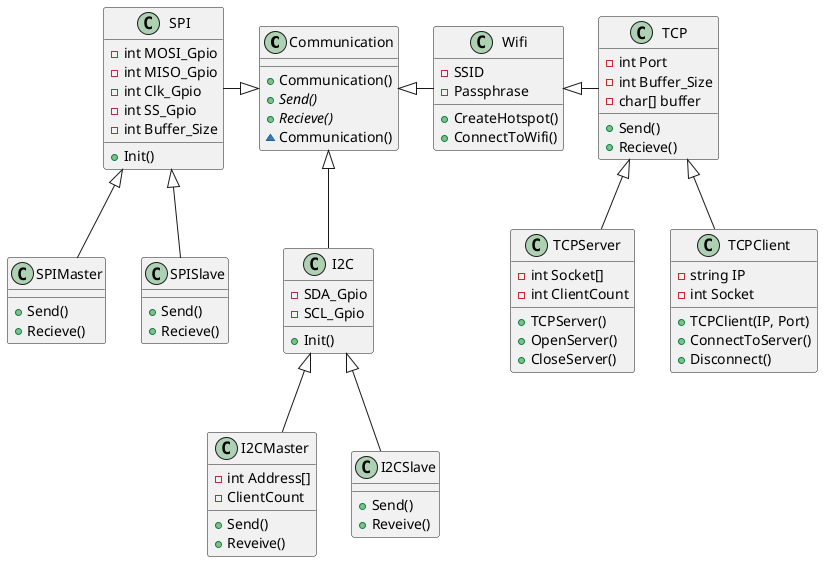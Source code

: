 @startuml
class Communication{
    +Communication() 
    +Send() {abstract}
    +Recieve() {abstract}
    ~Communication()
}
class Wifi{
    +CreateHotspot()
    +ConnectToWifi()
    -SSID
    -Passphrase
}
class TCP{
    +Send() 
    +Recieve()
    -int Port
    -int Buffer_Size
    -char[] buffer
}
class TCPClient{
    +TCPClient(IP, Port)
    +ConnectToServer()
    +Disconnect()
    -string IP
    -int Socket
}
class TCPServer{
    +TCPServer()
    +OpenServer()
    +CloseServer()
    -int Socket[]
    -int ClientCount
}
Class SPI{
    +Init()
    -int MOSI_Gpio
    -int MISO_Gpio
    -int Clk_Gpio
    -int SS_Gpio
    -int Buffer_Size
}
Class SPIMaster{
    +Send()
    +Recieve()
}
Class SPISlave{
    +Send()
    +Recieve()
}
class I2C{
    +Init()
    -SDA_Gpio
    -SCL_Gpio
}
class I2CMaster{
    +Send()
    +Reveive()
    -int Address[]
    -ClientCount

}
class I2CSlave{
    +Send()
    +Reveive()
}

Communication <|- Wifi
Wifi <|- TCP
SPI -|> Communication
TCP <|-- TCPClient
TCP <|--TCPServer
SPI <|--SPIMaster
SPI <|--SPISlave
Communication <|--I2C
I2C <|-- I2CMaster
I2C <|-- I2CSlave

@enduml
